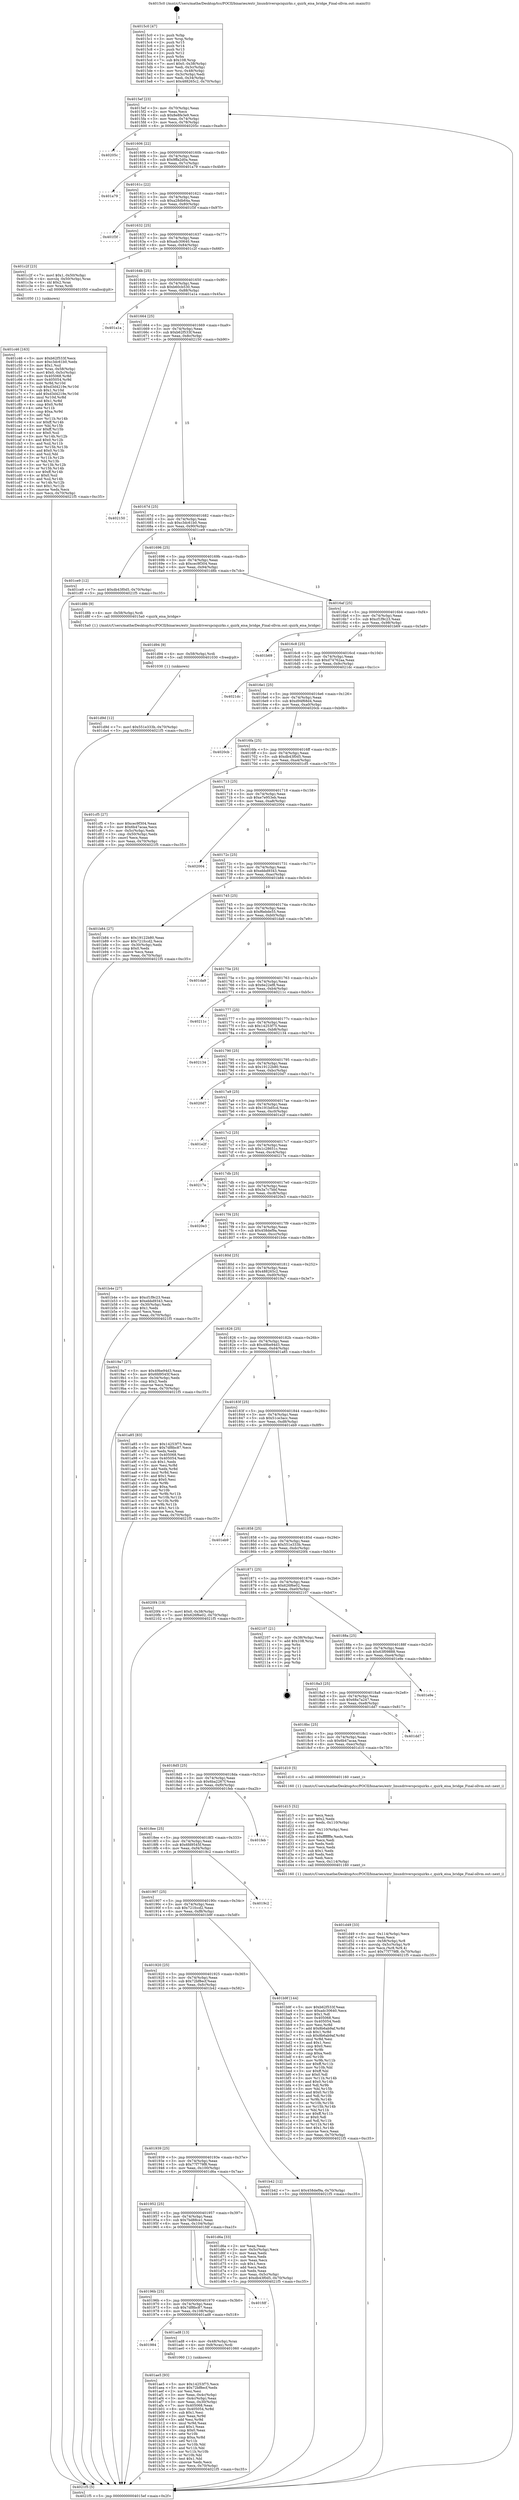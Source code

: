 digraph "0x4015c0" {
  label = "0x4015c0 (/mnt/c/Users/mathe/Desktop/tcc/POCII/binaries/extr_linuxdriverspciquirks.c_quirk_eisa_bridge_Final-ollvm.out::main(0))"
  labelloc = "t"
  node[shape=record]

  Entry [label="",width=0.3,height=0.3,shape=circle,fillcolor=black,style=filled]
  "0x4015ef" [label="{
     0x4015ef [23]\l
     | [instrs]\l
     &nbsp;&nbsp;0x4015ef \<+3\>: mov -0x70(%rbp),%eax\l
     &nbsp;&nbsp;0x4015f2 \<+2\>: mov %eax,%ecx\l
     &nbsp;&nbsp;0x4015f4 \<+6\>: sub $0x8e8fe3e9,%ecx\l
     &nbsp;&nbsp;0x4015fa \<+3\>: mov %eax,-0x74(%rbp)\l
     &nbsp;&nbsp;0x4015fd \<+3\>: mov %ecx,-0x78(%rbp)\l
     &nbsp;&nbsp;0x401600 \<+6\>: je 000000000040205c \<main+0xa9c\>\l
  }"]
  "0x40205c" [label="{
     0x40205c\l
  }", style=dashed]
  "0x401606" [label="{
     0x401606 [22]\l
     | [instrs]\l
     &nbsp;&nbsp;0x401606 \<+5\>: jmp 000000000040160b \<main+0x4b\>\l
     &nbsp;&nbsp;0x40160b \<+3\>: mov -0x74(%rbp),%eax\l
     &nbsp;&nbsp;0x40160e \<+5\>: sub $0x9ffa2d0a,%eax\l
     &nbsp;&nbsp;0x401613 \<+3\>: mov %eax,-0x7c(%rbp)\l
     &nbsp;&nbsp;0x401616 \<+6\>: je 0000000000401a79 \<main+0x4b9\>\l
  }"]
  Exit [label="",width=0.3,height=0.3,shape=circle,fillcolor=black,style=filled,peripheries=2]
  "0x401a79" [label="{
     0x401a79\l
  }", style=dashed]
  "0x40161c" [label="{
     0x40161c [22]\l
     | [instrs]\l
     &nbsp;&nbsp;0x40161c \<+5\>: jmp 0000000000401621 \<main+0x61\>\l
     &nbsp;&nbsp;0x401621 \<+3\>: mov -0x74(%rbp),%eax\l
     &nbsp;&nbsp;0x401624 \<+5\>: sub $0xa28db64a,%eax\l
     &nbsp;&nbsp;0x401629 \<+3\>: mov %eax,-0x80(%rbp)\l
     &nbsp;&nbsp;0x40162c \<+6\>: je 0000000000401f3f \<main+0x97f\>\l
  }"]
  "0x401d9d" [label="{
     0x401d9d [12]\l
     | [instrs]\l
     &nbsp;&nbsp;0x401d9d \<+7\>: movl $0x551e333b,-0x70(%rbp)\l
     &nbsp;&nbsp;0x401da4 \<+5\>: jmp 00000000004021f5 \<main+0xc35\>\l
  }"]
  "0x401f3f" [label="{
     0x401f3f\l
  }", style=dashed]
  "0x401632" [label="{
     0x401632 [25]\l
     | [instrs]\l
     &nbsp;&nbsp;0x401632 \<+5\>: jmp 0000000000401637 \<main+0x77\>\l
     &nbsp;&nbsp;0x401637 \<+3\>: mov -0x74(%rbp),%eax\l
     &nbsp;&nbsp;0x40163a \<+5\>: sub $0xadc30640,%eax\l
     &nbsp;&nbsp;0x40163f \<+6\>: mov %eax,-0x84(%rbp)\l
     &nbsp;&nbsp;0x401645 \<+6\>: je 0000000000401c2f \<main+0x66f\>\l
  }"]
  "0x401d94" [label="{
     0x401d94 [9]\l
     | [instrs]\l
     &nbsp;&nbsp;0x401d94 \<+4\>: mov -0x58(%rbp),%rdi\l
     &nbsp;&nbsp;0x401d98 \<+5\>: call 0000000000401030 \<free@plt\>\l
     | [calls]\l
     &nbsp;&nbsp;0x401030 \{1\} (unknown)\l
  }"]
  "0x401c2f" [label="{
     0x401c2f [23]\l
     | [instrs]\l
     &nbsp;&nbsp;0x401c2f \<+7\>: movl $0x1,-0x50(%rbp)\l
     &nbsp;&nbsp;0x401c36 \<+4\>: movslq -0x50(%rbp),%rax\l
     &nbsp;&nbsp;0x401c3a \<+4\>: shl $0x2,%rax\l
     &nbsp;&nbsp;0x401c3e \<+3\>: mov %rax,%rdi\l
     &nbsp;&nbsp;0x401c41 \<+5\>: call 0000000000401050 \<malloc@plt\>\l
     | [calls]\l
     &nbsp;&nbsp;0x401050 \{1\} (unknown)\l
  }"]
  "0x40164b" [label="{
     0x40164b [25]\l
     | [instrs]\l
     &nbsp;&nbsp;0x40164b \<+5\>: jmp 0000000000401650 \<main+0x90\>\l
     &nbsp;&nbsp;0x401650 \<+3\>: mov -0x74(%rbp),%eax\l
     &nbsp;&nbsp;0x401653 \<+5\>: sub $0xb60cb530,%eax\l
     &nbsp;&nbsp;0x401658 \<+6\>: mov %eax,-0x88(%rbp)\l
     &nbsp;&nbsp;0x40165e \<+6\>: je 0000000000401a1a \<main+0x45a\>\l
  }"]
  "0x401d49" [label="{
     0x401d49 [33]\l
     | [instrs]\l
     &nbsp;&nbsp;0x401d49 \<+6\>: mov -0x114(%rbp),%ecx\l
     &nbsp;&nbsp;0x401d4f \<+3\>: imul %eax,%ecx\l
     &nbsp;&nbsp;0x401d52 \<+4\>: mov -0x58(%rbp),%r8\l
     &nbsp;&nbsp;0x401d56 \<+4\>: movslq -0x5c(%rbp),%r9\l
     &nbsp;&nbsp;0x401d5a \<+4\>: mov %ecx,(%r8,%r9,4)\l
     &nbsp;&nbsp;0x401d5e \<+7\>: movl $0x77f779f8,-0x70(%rbp)\l
     &nbsp;&nbsp;0x401d65 \<+5\>: jmp 00000000004021f5 \<main+0xc35\>\l
  }"]
  "0x401a1a" [label="{
     0x401a1a\l
  }", style=dashed]
  "0x401664" [label="{
     0x401664 [25]\l
     | [instrs]\l
     &nbsp;&nbsp;0x401664 \<+5\>: jmp 0000000000401669 \<main+0xa9\>\l
     &nbsp;&nbsp;0x401669 \<+3\>: mov -0x74(%rbp),%eax\l
     &nbsp;&nbsp;0x40166c \<+5\>: sub $0xb62f533f,%eax\l
     &nbsp;&nbsp;0x401671 \<+6\>: mov %eax,-0x8c(%rbp)\l
     &nbsp;&nbsp;0x401677 \<+6\>: je 0000000000402150 \<main+0xb90\>\l
  }"]
  "0x401d15" [label="{
     0x401d15 [52]\l
     | [instrs]\l
     &nbsp;&nbsp;0x401d15 \<+2\>: xor %ecx,%ecx\l
     &nbsp;&nbsp;0x401d17 \<+5\>: mov $0x2,%edx\l
     &nbsp;&nbsp;0x401d1c \<+6\>: mov %edx,-0x110(%rbp)\l
     &nbsp;&nbsp;0x401d22 \<+1\>: cltd\l
     &nbsp;&nbsp;0x401d23 \<+6\>: mov -0x110(%rbp),%esi\l
     &nbsp;&nbsp;0x401d29 \<+2\>: idiv %esi\l
     &nbsp;&nbsp;0x401d2b \<+6\>: imul $0xfffffffe,%edx,%edx\l
     &nbsp;&nbsp;0x401d31 \<+2\>: mov %ecx,%edi\l
     &nbsp;&nbsp;0x401d33 \<+2\>: sub %edx,%edi\l
     &nbsp;&nbsp;0x401d35 \<+2\>: mov %ecx,%edx\l
     &nbsp;&nbsp;0x401d37 \<+3\>: sub $0x1,%edx\l
     &nbsp;&nbsp;0x401d3a \<+2\>: add %edx,%edi\l
     &nbsp;&nbsp;0x401d3c \<+2\>: sub %edi,%ecx\l
     &nbsp;&nbsp;0x401d3e \<+6\>: mov %ecx,-0x114(%rbp)\l
     &nbsp;&nbsp;0x401d44 \<+5\>: call 0000000000401160 \<next_i\>\l
     | [calls]\l
     &nbsp;&nbsp;0x401160 \{1\} (/mnt/c/Users/mathe/Desktop/tcc/POCII/binaries/extr_linuxdriverspciquirks.c_quirk_eisa_bridge_Final-ollvm.out::next_i)\l
  }"]
  "0x402150" [label="{
     0x402150\l
  }", style=dashed]
  "0x40167d" [label="{
     0x40167d [25]\l
     | [instrs]\l
     &nbsp;&nbsp;0x40167d \<+5\>: jmp 0000000000401682 \<main+0xc2\>\l
     &nbsp;&nbsp;0x401682 \<+3\>: mov -0x74(%rbp),%eax\l
     &nbsp;&nbsp;0x401685 \<+5\>: sub $0xc3dc61b0,%eax\l
     &nbsp;&nbsp;0x40168a \<+6\>: mov %eax,-0x90(%rbp)\l
     &nbsp;&nbsp;0x401690 \<+6\>: je 0000000000401ce9 \<main+0x729\>\l
  }"]
  "0x401c46" [label="{
     0x401c46 [163]\l
     | [instrs]\l
     &nbsp;&nbsp;0x401c46 \<+5\>: mov $0xb62f533f,%ecx\l
     &nbsp;&nbsp;0x401c4b \<+5\>: mov $0xc3dc61b0,%edx\l
     &nbsp;&nbsp;0x401c50 \<+3\>: mov $0x1,%sil\l
     &nbsp;&nbsp;0x401c53 \<+4\>: mov %rax,-0x58(%rbp)\l
     &nbsp;&nbsp;0x401c57 \<+7\>: movl $0x0,-0x5c(%rbp)\l
     &nbsp;&nbsp;0x401c5e \<+8\>: mov 0x405068,%r8d\l
     &nbsp;&nbsp;0x401c66 \<+8\>: mov 0x405054,%r9d\l
     &nbsp;&nbsp;0x401c6e \<+3\>: mov %r8d,%r10d\l
     &nbsp;&nbsp;0x401c71 \<+7\>: sub $0xd3d4219e,%r10d\l
     &nbsp;&nbsp;0x401c78 \<+4\>: sub $0x1,%r10d\l
     &nbsp;&nbsp;0x401c7c \<+7\>: add $0xd3d4219e,%r10d\l
     &nbsp;&nbsp;0x401c83 \<+4\>: imul %r10d,%r8d\l
     &nbsp;&nbsp;0x401c87 \<+4\>: and $0x1,%r8d\l
     &nbsp;&nbsp;0x401c8b \<+4\>: cmp $0x0,%r8d\l
     &nbsp;&nbsp;0x401c8f \<+4\>: sete %r11b\l
     &nbsp;&nbsp;0x401c93 \<+4\>: cmp $0xa,%r9d\l
     &nbsp;&nbsp;0x401c97 \<+3\>: setl %bl\l
     &nbsp;&nbsp;0x401c9a \<+3\>: mov %r11b,%r14b\l
     &nbsp;&nbsp;0x401c9d \<+4\>: xor $0xff,%r14b\l
     &nbsp;&nbsp;0x401ca1 \<+3\>: mov %bl,%r15b\l
     &nbsp;&nbsp;0x401ca4 \<+4\>: xor $0xff,%r15b\l
     &nbsp;&nbsp;0x401ca8 \<+4\>: xor $0x0,%sil\l
     &nbsp;&nbsp;0x401cac \<+3\>: mov %r14b,%r12b\l
     &nbsp;&nbsp;0x401caf \<+4\>: and $0x0,%r12b\l
     &nbsp;&nbsp;0x401cb3 \<+3\>: and %sil,%r11b\l
     &nbsp;&nbsp;0x401cb6 \<+3\>: mov %r15b,%r13b\l
     &nbsp;&nbsp;0x401cb9 \<+4\>: and $0x0,%r13b\l
     &nbsp;&nbsp;0x401cbd \<+3\>: and %sil,%bl\l
     &nbsp;&nbsp;0x401cc0 \<+3\>: or %r11b,%r12b\l
     &nbsp;&nbsp;0x401cc3 \<+3\>: or %bl,%r13b\l
     &nbsp;&nbsp;0x401cc6 \<+3\>: xor %r13b,%r12b\l
     &nbsp;&nbsp;0x401cc9 \<+3\>: or %r15b,%r14b\l
     &nbsp;&nbsp;0x401ccc \<+4\>: xor $0xff,%r14b\l
     &nbsp;&nbsp;0x401cd0 \<+4\>: or $0x0,%sil\l
     &nbsp;&nbsp;0x401cd4 \<+3\>: and %sil,%r14b\l
     &nbsp;&nbsp;0x401cd7 \<+3\>: or %r14b,%r12b\l
     &nbsp;&nbsp;0x401cda \<+4\>: test $0x1,%r12b\l
     &nbsp;&nbsp;0x401cde \<+3\>: cmovne %edx,%ecx\l
     &nbsp;&nbsp;0x401ce1 \<+3\>: mov %ecx,-0x70(%rbp)\l
     &nbsp;&nbsp;0x401ce4 \<+5\>: jmp 00000000004021f5 \<main+0xc35\>\l
  }"]
  "0x401ce9" [label="{
     0x401ce9 [12]\l
     | [instrs]\l
     &nbsp;&nbsp;0x401ce9 \<+7\>: movl $0xdb43f0d5,-0x70(%rbp)\l
     &nbsp;&nbsp;0x401cf0 \<+5\>: jmp 00000000004021f5 \<main+0xc35\>\l
  }"]
  "0x401696" [label="{
     0x401696 [25]\l
     | [instrs]\l
     &nbsp;&nbsp;0x401696 \<+5\>: jmp 000000000040169b \<main+0xdb\>\l
     &nbsp;&nbsp;0x40169b \<+3\>: mov -0x74(%rbp),%eax\l
     &nbsp;&nbsp;0x40169e \<+5\>: sub $0xcec9f304,%eax\l
     &nbsp;&nbsp;0x4016a3 \<+6\>: mov %eax,-0x94(%rbp)\l
     &nbsp;&nbsp;0x4016a9 \<+6\>: je 0000000000401d8b \<main+0x7cb\>\l
  }"]
  "0x401ae5" [label="{
     0x401ae5 [93]\l
     | [instrs]\l
     &nbsp;&nbsp;0x401ae5 \<+5\>: mov $0x14253f75,%ecx\l
     &nbsp;&nbsp;0x401aea \<+5\>: mov $0x72bf8ecf,%edx\l
     &nbsp;&nbsp;0x401aef \<+2\>: xor %esi,%esi\l
     &nbsp;&nbsp;0x401af1 \<+3\>: mov %eax,-0x4c(%rbp)\l
     &nbsp;&nbsp;0x401af4 \<+3\>: mov -0x4c(%rbp),%eax\l
     &nbsp;&nbsp;0x401af7 \<+3\>: mov %eax,-0x30(%rbp)\l
     &nbsp;&nbsp;0x401afa \<+7\>: mov 0x405068,%eax\l
     &nbsp;&nbsp;0x401b01 \<+8\>: mov 0x405054,%r8d\l
     &nbsp;&nbsp;0x401b09 \<+3\>: sub $0x1,%esi\l
     &nbsp;&nbsp;0x401b0c \<+3\>: mov %eax,%r9d\l
     &nbsp;&nbsp;0x401b0f \<+3\>: add %esi,%r9d\l
     &nbsp;&nbsp;0x401b12 \<+4\>: imul %r9d,%eax\l
     &nbsp;&nbsp;0x401b16 \<+3\>: and $0x1,%eax\l
     &nbsp;&nbsp;0x401b19 \<+3\>: cmp $0x0,%eax\l
     &nbsp;&nbsp;0x401b1c \<+4\>: sete %r10b\l
     &nbsp;&nbsp;0x401b20 \<+4\>: cmp $0xa,%r8d\l
     &nbsp;&nbsp;0x401b24 \<+4\>: setl %r11b\l
     &nbsp;&nbsp;0x401b28 \<+3\>: mov %r10b,%bl\l
     &nbsp;&nbsp;0x401b2b \<+3\>: and %r11b,%bl\l
     &nbsp;&nbsp;0x401b2e \<+3\>: xor %r11b,%r10b\l
     &nbsp;&nbsp;0x401b31 \<+3\>: or %r10b,%bl\l
     &nbsp;&nbsp;0x401b34 \<+3\>: test $0x1,%bl\l
     &nbsp;&nbsp;0x401b37 \<+3\>: cmovne %edx,%ecx\l
     &nbsp;&nbsp;0x401b3a \<+3\>: mov %ecx,-0x70(%rbp)\l
     &nbsp;&nbsp;0x401b3d \<+5\>: jmp 00000000004021f5 \<main+0xc35\>\l
  }"]
  "0x401d8b" [label="{
     0x401d8b [9]\l
     | [instrs]\l
     &nbsp;&nbsp;0x401d8b \<+4\>: mov -0x58(%rbp),%rdi\l
     &nbsp;&nbsp;0x401d8f \<+5\>: call 00000000004015a0 \<quirk_eisa_bridge\>\l
     | [calls]\l
     &nbsp;&nbsp;0x4015a0 \{1\} (/mnt/c/Users/mathe/Desktop/tcc/POCII/binaries/extr_linuxdriverspciquirks.c_quirk_eisa_bridge_Final-ollvm.out::quirk_eisa_bridge)\l
  }"]
  "0x4016af" [label="{
     0x4016af [25]\l
     | [instrs]\l
     &nbsp;&nbsp;0x4016af \<+5\>: jmp 00000000004016b4 \<main+0xf4\>\l
     &nbsp;&nbsp;0x4016b4 \<+3\>: mov -0x74(%rbp),%eax\l
     &nbsp;&nbsp;0x4016b7 \<+5\>: sub $0xcf1f9c23,%eax\l
     &nbsp;&nbsp;0x4016bc \<+6\>: mov %eax,-0x98(%rbp)\l
     &nbsp;&nbsp;0x4016c2 \<+6\>: je 0000000000401b69 \<main+0x5a9\>\l
  }"]
  "0x401984" [label="{
     0x401984\l
  }", style=dashed]
  "0x401b69" [label="{
     0x401b69\l
  }", style=dashed]
  "0x4016c8" [label="{
     0x4016c8 [25]\l
     | [instrs]\l
     &nbsp;&nbsp;0x4016c8 \<+5\>: jmp 00000000004016cd \<main+0x10d\>\l
     &nbsp;&nbsp;0x4016cd \<+3\>: mov -0x74(%rbp),%eax\l
     &nbsp;&nbsp;0x4016d0 \<+5\>: sub $0xd74762aa,%eax\l
     &nbsp;&nbsp;0x4016d5 \<+6\>: mov %eax,-0x9c(%rbp)\l
     &nbsp;&nbsp;0x4016db \<+6\>: je 00000000004021dc \<main+0xc1c\>\l
  }"]
  "0x401ad8" [label="{
     0x401ad8 [13]\l
     | [instrs]\l
     &nbsp;&nbsp;0x401ad8 \<+4\>: mov -0x48(%rbp),%rax\l
     &nbsp;&nbsp;0x401adc \<+4\>: mov 0x8(%rax),%rdi\l
     &nbsp;&nbsp;0x401ae0 \<+5\>: call 0000000000401060 \<atoi@plt\>\l
     | [calls]\l
     &nbsp;&nbsp;0x401060 \{1\} (unknown)\l
  }"]
  "0x4021dc" [label="{
     0x4021dc\l
  }", style=dashed]
  "0x4016e1" [label="{
     0x4016e1 [25]\l
     | [instrs]\l
     &nbsp;&nbsp;0x4016e1 \<+5\>: jmp 00000000004016e6 \<main+0x126\>\l
     &nbsp;&nbsp;0x4016e6 \<+3\>: mov -0x74(%rbp),%eax\l
     &nbsp;&nbsp;0x4016e9 \<+5\>: sub $0xd94f68d4,%eax\l
     &nbsp;&nbsp;0x4016ee \<+6\>: mov %eax,-0xa0(%rbp)\l
     &nbsp;&nbsp;0x4016f4 \<+6\>: je 00000000004020cb \<main+0xb0b\>\l
  }"]
  "0x40196b" [label="{
     0x40196b [25]\l
     | [instrs]\l
     &nbsp;&nbsp;0x40196b \<+5\>: jmp 0000000000401970 \<main+0x3b0\>\l
     &nbsp;&nbsp;0x401970 \<+3\>: mov -0x74(%rbp),%eax\l
     &nbsp;&nbsp;0x401973 \<+5\>: sub $0x7df8bc87,%eax\l
     &nbsp;&nbsp;0x401978 \<+6\>: mov %eax,-0x108(%rbp)\l
     &nbsp;&nbsp;0x40197e \<+6\>: je 0000000000401ad8 \<main+0x518\>\l
  }"]
  "0x4020cb" [label="{
     0x4020cb\l
  }", style=dashed]
  "0x4016fa" [label="{
     0x4016fa [25]\l
     | [instrs]\l
     &nbsp;&nbsp;0x4016fa \<+5\>: jmp 00000000004016ff \<main+0x13f\>\l
     &nbsp;&nbsp;0x4016ff \<+3\>: mov -0x74(%rbp),%eax\l
     &nbsp;&nbsp;0x401702 \<+5\>: sub $0xdb43f0d5,%eax\l
     &nbsp;&nbsp;0x401707 \<+6\>: mov %eax,-0xa4(%rbp)\l
     &nbsp;&nbsp;0x40170d \<+6\>: je 0000000000401cf5 \<main+0x735\>\l
  }"]
  "0x401fdf" [label="{
     0x401fdf\l
  }", style=dashed]
  "0x401cf5" [label="{
     0x401cf5 [27]\l
     | [instrs]\l
     &nbsp;&nbsp;0x401cf5 \<+5\>: mov $0xcec9f304,%eax\l
     &nbsp;&nbsp;0x401cfa \<+5\>: mov $0x6b47acaa,%ecx\l
     &nbsp;&nbsp;0x401cff \<+3\>: mov -0x5c(%rbp),%edx\l
     &nbsp;&nbsp;0x401d02 \<+3\>: cmp -0x50(%rbp),%edx\l
     &nbsp;&nbsp;0x401d05 \<+3\>: cmovl %ecx,%eax\l
     &nbsp;&nbsp;0x401d08 \<+3\>: mov %eax,-0x70(%rbp)\l
     &nbsp;&nbsp;0x401d0b \<+5\>: jmp 00000000004021f5 \<main+0xc35\>\l
  }"]
  "0x401713" [label="{
     0x401713 [25]\l
     | [instrs]\l
     &nbsp;&nbsp;0x401713 \<+5\>: jmp 0000000000401718 \<main+0x158\>\l
     &nbsp;&nbsp;0x401718 \<+3\>: mov -0x74(%rbp),%eax\l
     &nbsp;&nbsp;0x40171b \<+5\>: sub $0xe7e953eb,%eax\l
     &nbsp;&nbsp;0x401720 \<+6\>: mov %eax,-0xa8(%rbp)\l
     &nbsp;&nbsp;0x401726 \<+6\>: je 0000000000402004 \<main+0xa44\>\l
  }"]
  "0x401952" [label="{
     0x401952 [25]\l
     | [instrs]\l
     &nbsp;&nbsp;0x401952 \<+5\>: jmp 0000000000401957 \<main+0x397\>\l
     &nbsp;&nbsp;0x401957 \<+3\>: mov -0x74(%rbp),%eax\l
     &nbsp;&nbsp;0x40195a \<+5\>: sub $0x7bd88ce1,%eax\l
     &nbsp;&nbsp;0x40195f \<+6\>: mov %eax,-0x104(%rbp)\l
     &nbsp;&nbsp;0x401965 \<+6\>: je 0000000000401fdf \<main+0xa1f\>\l
  }"]
  "0x402004" [label="{
     0x402004\l
  }", style=dashed]
  "0x40172c" [label="{
     0x40172c [25]\l
     | [instrs]\l
     &nbsp;&nbsp;0x40172c \<+5\>: jmp 0000000000401731 \<main+0x171\>\l
     &nbsp;&nbsp;0x401731 \<+3\>: mov -0x74(%rbp),%eax\l
     &nbsp;&nbsp;0x401734 \<+5\>: sub $0xebbd9343,%eax\l
     &nbsp;&nbsp;0x401739 \<+6\>: mov %eax,-0xac(%rbp)\l
     &nbsp;&nbsp;0x40173f \<+6\>: je 0000000000401b84 \<main+0x5c4\>\l
  }"]
  "0x401d6a" [label="{
     0x401d6a [33]\l
     | [instrs]\l
     &nbsp;&nbsp;0x401d6a \<+2\>: xor %eax,%eax\l
     &nbsp;&nbsp;0x401d6c \<+3\>: mov -0x5c(%rbp),%ecx\l
     &nbsp;&nbsp;0x401d6f \<+2\>: mov %eax,%edx\l
     &nbsp;&nbsp;0x401d71 \<+2\>: sub %ecx,%edx\l
     &nbsp;&nbsp;0x401d73 \<+2\>: mov %eax,%ecx\l
     &nbsp;&nbsp;0x401d75 \<+3\>: sub $0x1,%ecx\l
     &nbsp;&nbsp;0x401d78 \<+2\>: add %ecx,%edx\l
     &nbsp;&nbsp;0x401d7a \<+2\>: sub %edx,%eax\l
     &nbsp;&nbsp;0x401d7c \<+3\>: mov %eax,-0x5c(%rbp)\l
     &nbsp;&nbsp;0x401d7f \<+7\>: movl $0xdb43f0d5,-0x70(%rbp)\l
     &nbsp;&nbsp;0x401d86 \<+5\>: jmp 00000000004021f5 \<main+0xc35\>\l
  }"]
  "0x401b84" [label="{
     0x401b84 [27]\l
     | [instrs]\l
     &nbsp;&nbsp;0x401b84 \<+5\>: mov $0x19122b80,%eax\l
     &nbsp;&nbsp;0x401b89 \<+5\>: mov $0x721fccd2,%ecx\l
     &nbsp;&nbsp;0x401b8e \<+3\>: mov -0x30(%rbp),%edx\l
     &nbsp;&nbsp;0x401b91 \<+3\>: cmp $0x0,%edx\l
     &nbsp;&nbsp;0x401b94 \<+3\>: cmove %ecx,%eax\l
     &nbsp;&nbsp;0x401b97 \<+3\>: mov %eax,-0x70(%rbp)\l
     &nbsp;&nbsp;0x401b9a \<+5\>: jmp 00000000004021f5 \<main+0xc35\>\l
  }"]
  "0x401745" [label="{
     0x401745 [25]\l
     | [instrs]\l
     &nbsp;&nbsp;0x401745 \<+5\>: jmp 000000000040174a \<main+0x18a\>\l
     &nbsp;&nbsp;0x40174a \<+3\>: mov -0x74(%rbp),%eax\l
     &nbsp;&nbsp;0x40174d \<+5\>: sub $0xf6ebde55,%eax\l
     &nbsp;&nbsp;0x401752 \<+6\>: mov %eax,-0xb0(%rbp)\l
     &nbsp;&nbsp;0x401758 \<+6\>: je 0000000000401da9 \<main+0x7e9\>\l
  }"]
  "0x401939" [label="{
     0x401939 [25]\l
     | [instrs]\l
     &nbsp;&nbsp;0x401939 \<+5\>: jmp 000000000040193e \<main+0x37e\>\l
     &nbsp;&nbsp;0x40193e \<+3\>: mov -0x74(%rbp),%eax\l
     &nbsp;&nbsp;0x401941 \<+5\>: sub $0x77f779f8,%eax\l
     &nbsp;&nbsp;0x401946 \<+6\>: mov %eax,-0x100(%rbp)\l
     &nbsp;&nbsp;0x40194c \<+6\>: je 0000000000401d6a \<main+0x7aa\>\l
  }"]
  "0x401da9" [label="{
     0x401da9\l
  }", style=dashed]
  "0x40175e" [label="{
     0x40175e [25]\l
     | [instrs]\l
     &nbsp;&nbsp;0x40175e \<+5\>: jmp 0000000000401763 \<main+0x1a3\>\l
     &nbsp;&nbsp;0x401763 \<+3\>: mov -0x74(%rbp),%eax\l
     &nbsp;&nbsp;0x401766 \<+5\>: sub $0x6e22ef8,%eax\l
     &nbsp;&nbsp;0x40176b \<+6\>: mov %eax,-0xb4(%rbp)\l
     &nbsp;&nbsp;0x401771 \<+6\>: je 000000000040211c \<main+0xb5c\>\l
  }"]
  "0x401b42" [label="{
     0x401b42 [12]\l
     | [instrs]\l
     &nbsp;&nbsp;0x401b42 \<+7\>: movl $0x458def9a,-0x70(%rbp)\l
     &nbsp;&nbsp;0x401b49 \<+5\>: jmp 00000000004021f5 \<main+0xc35\>\l
  }"]
  "0x40211c" [label="{
     0x40211c\l
  }", style=dashed]
  "0x401777" [label="{
     0x401777 [25]\l
     | [instrs]\l
     &nbsp;&nbsp;0x401777 \<+5\>: jmp 000000000040177c \<main+0x1bc\>\l
     &nbsp;&nbsp;0x40177c \<+3\>: mov -0x74(%rbp),%eax\l
     &nbsp;&nbsp;0x40177f \<+5\>: sub $0x14253f75,%eax\l
     &nbsp;&nbsp;0x401784 \<+6\>: mov %eax,-0xb8(%rbp)\l
     &nbsp;&nbsp;0x40178a \<+6\>: je 0000000000402134 \<main+0xb74\>\l
  }"]
  "0x401920" [label="{
     0x401920 [25]\l
     | [instrs]\l
     &nbsp;&nbsp;0x401920 \<+5\>: jmp 0000000000401925 \<main+0x365\>\l
     &nbsp;&nbsp;0x401925 \<+3\>: mov -0x74(%rbp),%eax\l
     &nbsp;&nbsp;0x401928 \<+5\>: sub $0x72bf8ecf,%eax\l
     &nbsp;&nbsp;0x40192d \<+6\>: mov %eax,-0xfc(%rbp)\l
     &nbsp;&nbsp;0x401933 \<+6\>: je 0000000000401b42 \<main+0x582\>\l
  }"]
  "0x402134" [label="{
     0x402134\l
  }", style=dashed]
  "0x401790" [label="{
     0x401790 [25]\l
     | [instrs]\l
     &nbsp;&nbsp;0x401790 \<+5\>: jmp 0000000000401795 \<main+0x1d5\>\l
     &nbsp;&nbsp;0x401795 \<+3\>: mov -0x74(%rbp),%eax\l
     &nbsp;&nbsp;0x401798 \<+5\>: sub $0x19122b80,%eax\l
     &nbsp;&nbsp;0x40179d \<+6\>: mov %eax,-0xbc(%rbp)\l
     &nbsp;&nbsp;0x4017a3 \<+6\>: je 00000000004020d7 \<main+0xb17\>\l
  }"]
  "0x401b9f" [label="{
     0x401b9f [144]\l
     | [instrs]\l
     &nbsp;&nbsp;0x401b9f \<+5\>: mov $0xb62f533f,%eax\l
     &nbsp;&nbsp;0x401ba4 \<+5\>: mov $0xadc30640,%ecx\l
     &nbsp;&nbsp;0x401ba9 \<+2\>: mov $0x1,%dl\l
     &nbsp;&nbsp;0x401bab \<+7\>: mov 0x405068,%esi\l
     &nbsp;&nbsp;0x401bb2 \<+7\>: mov 0x405054,%edi\l
     &nbsp;&nbsp;0x401bb9 \<+3\>: mov %esi,%r8d\l
     &nbsp;&nbsp;0x401bbc \<+7\>: add $0x8b6ab9af,%r8d\l
     &nbsp;&nbsp;0x401bc3 \<+4\>: sub $0x1,%r8d\l
     &nbsp;&nbsp;0x401bc7 \<+7\>: sub $0x8b6ab9af,%r8d\l
     &nbsp;&nbsp;0x401bce \<+4\>: imul %r8d,%esi\l
     &nbsp;&nbsp;0x401bd2 \<+3\>: and $0x1,%esi\l
     &nbsp;&nbsp;0x401bd5 \<+3\>: cmp $0x0,%esi\l
     &nbsp;&nbsp;0x401bd8 \<+4\>: sete %r9b\l
     &nbsp;&nbsp;0x401bdc \<+3\>: cmp $0xa,%edi\l
     &nbsp;&nbsp;0x401bdf \<+4\>: setl %r10b\l
     &nbsp;&nbsp;0x401be3 \<+3\>: mov %r9b,%r11b\l
     &nbsp;&nbsp;0x401be6 \<+4\>: xor $0xff,%r11b\l
     &nbsp;&nbsp;0x401bea \<+3\>: mov %r10b,%bl\l
     &nbsp;&nbsp;0x401bed \<+3\>: xor $0xff,%bl\l
     &nbsp;&nbsp;0x401bf0 \<+3\>: xor $0x0,%dl\l
     &nbsp;&nbsp;0x401bf3 \<+3\>: mov %r11b,%r14b\l
     &nbsp;&nbsp;0x401bf6 \<+4\>: and $0x0,%r14b\l
     &nbsp;&nbsp;0x401bfa \<+3\>: and %dl,%r9b\l
     &nbsp;&nbsp;0x401bfd \<+3\>: mov %bl,%r15b\l
     &nbsp;&nbsp;0x401c00 \<+4\>: and $0x0,%r15b\l
     &nbsp;&nbsp;0x401c04 \<+3\>: and %dl,%r10b\l
     &nbsp;&nbsp;0x401c07 \<+3\>: or %r9b,%r14b\l
     &nbsp;&nbsp;0x401c0a \<+3\>: or %r10b,%r15b\l
     &nbsp;&nbsp;0x401c0d \<+3\>: xor %r15b,%r14b\l
     &nbsp;&nbsp;0x401c10 \<+3\>: or %bl,%r11b\l
     &nbsp;&nbsp;0x401c13 \<+4\>: xor $0xff,%r11b\l
     &nbsp;&nbsp;0x401c17 \<+3\>: or $0x0,%dl\l
     &nbsp;&nbsp;0x401c1a \<+3\>: and %dl,%r11b\l
     &nbsp;&nbsp;0x401c1d \<+3\>: or %r11b,%r14b\l
     &nbsp;&nbsp;0x401c20 \<+4\>: test $0x1,%r14b\l
     &nbsp;&nbsp;0x401c24 \<+3\>: cmovne %ecx,%eax\l
     &nbsp;&nbsp;0x401c27 \<+3\>: mov %eax,-0x70(%rbp)\l
     &nbsp;&nbsp;0x401c2a \<+5\>: jmp 00000000004021f5 \<main+0xc35\>\l
  }"]
  "0x4020d7" [label="{
     0x4020d7\l
  }", style=dashed]
  "0x4017a9" [label="{
     0x4017a9 [25]\l
     | [instrs]\l
     &nbsp;&nbsp;0x4017a9 \<+5\>: jmp 00000000004017ae \<main+0x1ee\>\l
     &nbsp;&nbsp;0x4017ae \<+3\>: mov -0x74(%rbp),%eax\l
     &nbsp;&nbsp;0x4017b1 \<+5\>: sub $0x191bd5cd,%eax\l
     &nbsp;&nbsp;0x4017b6 \<+6\>: mov %eax,-0xc0(%rbp)\l
     &nbsp;&nbsp;0x4017bc \<+6\>: je 0000000000401e2f \<main+0x86f\>\l
  }"]
  "0x401907" [label="{
     0x401907 [25]\l
     | [instrs]\l
     &nbsp;&nbsp;0x401907 \<+5\>: jmp 000000000040190c \<main+0x34c\>\l
     &nbsp;&nbsp;0x40190c \<+3\>: mov -0x74(%rbp),%eax\l
     &nbsp;&nbsp;0x40190f \<+5\>: sub $0x721fccd2,%eax\l
     &nbsp;&nbsp;0x401914 \<+6\>: mov %eax,-0xf8(%rbp)\l
     &nbsp;&nbsp;0x40191a \<+6\>: je 0000000000401b9f \<main+0x5df\>\l
  }"]
  "0x401e2f" [label="{
     0x401e2f\l
  }", style=dashed]
  "0x4017c2" [label="{
     0x4017c2 [25]\l
     | [instrs]\l
     &nbsp;&nbsp;0x4017c2 \<+5\>: jmp 00000000004017c7 \<main+0x207\>\l
     &nbsp;&nbsp;0x4017c7 \<+3\>: mov -0x74(%rbp),%eax\l
     &nbsp;&nbsp;0x4017ca \<+5\>: sub $0x1c28651c,%eax\l
     &nbsp;&nbsp;0x4017cf \<+6\>: mov %eax,-0xc4(%rbp)\l
     &nbsp;&nbsp;0x4017d5 \<+6\>: je 000000000040217e \<main+0xbbe\>\l
  }"]
  "0x4019c2" [label="{
     0x4019c2\l
  }", style=dashed]
  "0x40217e" [label="{
     0x40217e\l
  }", style=dashed]
  "0x4017db" [label="{
     0x4017db [25]\l
     | [instrs]\l
     &nbsp;&nbsp;0x4017db \<+5\>: jmp 00000000004017e0 \<main+0x220\>\l
     &nbsp;&nbsp;0x4017e0 \<+3\>: mov -0x74(%rbp),%eax\l
     &nbsp;&nbsp;0x4017e3 \<+5\>: sub $0x3a7c7bbf,%eax\l
     &nbsp;&nbsp;0x4017e8 \<+6\>: mov %eax,-0xc8(%rbp)\l
     &nbsp;&nbsp;0x4017ee \<+6\>: je 00000000004020e3 \<main+0xb23\>\l
  }"]
  "0x4018ee" [label="{
     0x4018ee [25]\l
     | [instrs]\l
     &nbsp;&nbsp;0x4018ee \<+5\>: jmp 00000000004018f3 \<main+0x333\>\l
     &nbsp;&nbsp;0x4018f3 \<+3\>: mov -0x74(%rbp),%eax\l
     &nbsp;&nbsp;0x4018f6 \<+5\>: sub $0x6fd9545f,%eax\l
     &nbsp;&nbsp;0x4018fb \<+6\>: mov %eax,-0xf4(%rbp)\l
     &nbsp;&nbsp;0x401901 \<+6\>: je 00000000004019c2 \<main+0x402\>\l
  }"]
  "0x4020e3" [label="{
     0x4020e3\l
  }", style=dashed]
  "0x4017f4" [label="{
     0x4017f4 [25]\l
     | [instrs]\l
     &nbsp;&nbsp;0x4017f4 \<+5\>: jmp 00000000004017f9 \<main+0x239\>\l
     &nbsp;&nbsp;0x4017f9 \<+3\>: mov -0x74(%rbp),%eax\l
     &nbsp;&nbsp;0x4017fc \<+5\>: sub $0x458def9a,%eax\l
     &nbsp;&nbsp;0x401801 \<+6\>: mov %eax,-0xcc(%rbp)\l
     &nbsp;&nbsp;0x401807 \<+6\>: je 0000000000401b4e \<main+0x58e\>\l
  }"]
  "0x401feb" [label="{
     0x401feb\l
  }", style=dashed]
  "0x401b4e" [label="{
     0x401b4e [27]\l
     | [instrs]\l
     &nbsp;&nbsp;0x401b4e \<+5\>: mov $0xcf1f9c23,%eax\l
     &nbsp;&nbsp;0x401b53 \<+5\>: mov $0xebbd9343,%ecx\l
     &nbsp;&nbsp;0x401b58 \<+3\>: mov -0x30(%rbp),%edx\l
     &nbsp;&nbsp;0x401b5b \<+3\>: cmp $0x1,%edx\l
     &nbsp;&nbsp;0x401b5e \<+3\>: cmovl %ecx,%eax\l
     &nbsp;&nbsp;0x401b61 \<+3\>: mov %eax,-0x70(%rbp)\l
     &nbsp;&nbsp;0x401b64 \<+5\>: jmp 00000000004021f5 \<main+0xc35\>\l
  }"]
  "0x40180d" [label="{
     0x40180d [25]\l
     | [instrs]\l
     &nbsp;&nbsp;0x40180d \<+5\>: jmp 0000000000401812 \<main+0x252\>\l
     &nbsp;&nbsp;0x401812 \<+3\>: mov -0x74(%rbp),%eax\l
     &nbsp;&nbsp;0x401815 \<+5\>: sub $0x488265c2,%eax\l
     &nbsp;&nbsp;0x40181a \<+6\>: mov %eax,-0xd0(%rbp)\l
     &nbsp;&nbsp;0x401820 \<+6\>: je 00000000004019a7 \<main+0x3e7\>\l
  }"]
  "0x4018d5" [label="{
     0x4018d5 [25]\l
     | [instrs]\l
     &nbsp;&nbsp;0x4018d5 \<+5\>: jmp 00000000004018da \<main+0x31a\>\l
     &nbsp;&nbsp;0x4018da \<+3\>: mov -0x74(%rbp),%eax\l
     &nbsp;&nbsp;0x4018dd \<+5\>: sub $0x6ba2267f,%eax\l
     &nbsp;&nbsp;0x4018e2 \<+6\>: mov %eax,-0xf0(%rbp)\l
     &nbsp;&nbsp;0x4018e8 \<+6\>: je 0000000000401feb \<main+0xa2b\>\l
  }"]
  "0x4019a7" [label="{
     0x4019a7 [27]\l
     | [instrs]\l
     &nbsp;&nbsp;0x4019a7 \<+5\>: mov $0x49be94d3,%eax\l
     &nbsp;&nbsp;0x4019ac \<+5\>: mov $0x6fd9545f,%ecx\l
     &nbsp;&nbsp;0x4019b1 \<+3\>: mov -0x34(%rbp),%edx\l
     &nbsp;&nbsp;0x4019b4 \<+3\>: cmp $0x2,%edx\l
     &nbsp;&nbsp;0x4019b7 \<+3\>: cmovne %ecx,%eax\l
     &nbsp;&nbsp;0x4019ba \<+3\>: mov %eax,-0x70(%rbp)\l
     &nbsp;&nbsp;0x4019bd \<+5\>: jmp 00000000004021f5 \<main+0xc35\>\l
  }"]
  "0x401826" [label="{
     0x401826 [25]\l
     | [instrs]\l
     &nbsp;&nbsp;0x401826 \<+5\>: jmp 000000000040182b \<main+0x26b\>\l
     &nbsp;&nbsp;0x40182b \<+3\>: mov -0x74(%rbp),%eax\l
     &nbsp;&nbsp;0x40182e \<+5\>: sub $0x49be94d3,%eax\l
     &nbsp;&nbsp;0x401833 \<+6\>: mov %eax,-0xd4(%rbp)\l
     &nbsp;&nbsp;0x401839 \<+6\>: je 0000000000401a85 \<main+0x4c5\>\l
  }"]
  "0x4021f5" [label="{
     0x4021f5 [5]\l
     | [instrs]\l
     &nbsp;&nbsp;0x4021f5 \<+5\>: jmp 00000000004015ef \<main+0x2f\>\l
  }"]
  "0x4015c0" [label="{
     0x4015c0 [47]\l
     | [instrs]\l
     &nbsp;&nbsp;0x4015c0 \<+1\>: push %rbp\l
     &nbsp;&nbsp;0x4015c1 \<+3\>: mov %rsp,%rbp\l
     &nbsp;&nbsp;0x4015c4 \<+2\>: push %r15\l
     &nbsp;&nbsp;0x4015c6 \<+2\>: push %r14\l
     &nbsp;&nbsp;0x4015c8 \<+2\>: push %r13\l
     &nbsp;&nbsp;0x4015ca \<+2\>: push %r12\l
     &nbsp;&nbsp;0x4015cc \<+1\>: push %rbx\l
     &nbsp;&nbsp;0x4015cd \<+7\>: sub $0x108,%rsp\l
     &nbsp;&nbsp;0x4015d4 \<+7\>: movl $0x0,-0x38(%rbp)\l
     &nbsp;&nbsp;0x4015db \<+3\>: mov %edi,-0x3c(%rbp)\l
     &nbsp;&nbsp;0x4015de \<+4\>: mov %rsi,-0x48(%rbp)\l
     &nbsp;&nbsp;0x4015e2 \<+3\>: mov -0x3c(%rbp),%edi\l
     &nbsp;&nbsp;0x4015e5 \<+3\>: mov %edi,-0x34(%rbp)\l
     &nbsp;&nbsp;0x4015e8 \<+7\>: movl $0x488265c2,-0x70(%rbp)\l
  }"]
  "0x401d10" [label="{
     0x401d10 [5]\l
     | [instrs]\l
     &nbsp;&nbsp;0x401d10 \<+5\>: call 0000000000401160 \<next_i\>\l
     | [calls]\l
     &nbsp;&nbsp;0x401160 \{1\} (/mnt/c/Users/mathe/Desktop/tcc/POCII/binaries/extr_linuxdriverspciquirks.c_quirk_eisa_bridge_Final-ollvm.out::next_i)\l
  }"]
  "0x401a85" [label="{
     0x401a85 [83]\l
     | [instrs]\l
     &nbsp;&nbsp;0x401a85 \<+5\>: mov $0x14253f75,%eax\l
     &nbsp;&nbsp;0x401a8a \<+5\>: mov $0x7df8bc87,%ecx\l
     &nbsp;&nbsp;0x401a8f \<+2\>: xor %edx,%edx\l
     &nbsp;&nbsp;0x401a91 \<+7\>: mov 0x405068,%esi\l
     &nbsp;&nbsp;0x401a98 \<+7\>: mov 0x405054,%edi\l
     &nbsp;&nbsp;0x401a9f \<+3\>: sub $0x1,%edx\l
     &nbsp;&nbsp;0x401aa2 \<+3\>: mov %esi,%r8d\l
     &nbsp;&nbsp;0x401aa5 \<+3\>: add %edx,%r8d\l
     &nbsp;&nbsp;0x401aa8 \<+4\>: imul %r8d,%esi\l
     &nbsp;&nbsp;0x401aac \<+3\>: and $0x1,%esi\l
     &nbsp;&nbsp;0x401aaf \<+3\>: cmp $0x0,%esi\l
     &nbsp;&nbsp;0x401ab2 \<+4\>: sete %r9b\l
     &nbsp;&nbsp;0x401ab6 \<+3\>: cmp $0xa,%edi\l
     &nbsp;&nbsp;0x401ab9 \<+4\>: setl %r10b\l
     &nbsp;&nbsp;0x401abd \<+3\>: mov %r9b,%r11b\l
     &nbsp;&nbsp;0x401ac0 \<+3\>: and %r10b,%r11b\l
     &nbsp;&nbsp;0x401ac3 \<+3\>: xor %r10b,%r9b\l
     &nbsp;&nbsp;0x401ac6 \<+3\>: or %r9b,%r11b\l
     &nbsp;&nbsp;0x401ac9 \<+4\>: test $0x1,%r11b\l
     &nbsp;&nbsp;0x401acd \<+3\>: cmovne %ecx,%eax\l
     &nbsp;&nbsp;0x401ad0 \<+3\>: mov %eax,-0x70(%rbp)\l
     &nbsp;&nbsp;0x401ad3 \<+5\>: jmp 00000000004021f5 \<main+0xc35\>\l
  }"]
  "0x40183f" [label="{
     0x40183f [25]\l
     | [instrs]\l
     &nbsp;&nbsp;0x40183f \<+5\>: jmp 0000000000401844 \<main+0x284\>\l
     &nbsp;&nbsp;0x401844 \<+3\>: mov -0x74(%rbp),%eax\l
     &nbsp;&nbsp;0x401847 \<+5\>: sub $0x51ce3acc,%eax\l
     &nbsp;&nbsp;0x40184c \<+6\>: mov %eax,-0xd8(%rbp)\l
     &nbsp;&nbsp;0x401852 \<+6\>: je 0000000000401eb9 \<main+0x8f9\>\l
  }"]
  "0x4018bc" [label="{
     0x4018bc [25]\l
     | [instrs]\l
     &nbsp;&nbsp;0x4018bc \<+5\>: jmp 00000000004018c1 \<main+0x301\>\l
     &nbsp;&nbsp;0x4018c1 \<+3\>: mov -0x74(%rbp),%eax\l
     &nbsp;&nbsp;0x4018c4 \<+5\>: sub $0x6b47acaa,%eax\l
     &nbsp;&nbsp;0x4018c9 \<+6\>: mov %eax,-0xec(%rbp)\l
     &nbsp;&nbsp;0x4018cf \<+6\>: je 0000000000401d10 \<main+0x750\>\l
  }"]
  "0x401eb9" [label="{
     0x401eb9\l
  }", style=dashed]
  "0x401858" [label="{
     0x401858 [25]\l
     | [instrs]\l
     &nbsp;&nbsp;0x401858 \<+5\>: jmp 000000000040185d \<main+0x29d\>\l
     &nbsp;&nbsp;0x40185d \<+3\>: mov -0x74(%rbp),%eax\l
     &nbsp;&nbsp;0x401860 \<+5\>: sub $0x551e333b,%eax\l
     &nbsp;&nbsp;0x401865 \<+6\>: mov %eax,-0xdc(%rbp)\l
     &nbsp;&nbsp;0x40186b \<+6\>: je 00000000004020f4 \<main+0xb34\>\l
  }"]
  "0x401dd7" [label="{
     0x401dd7\l
  }", style=dashed]
  "0x4020f4" [label="{
     0x4020f4 [19]\l
     | [instrs]\l
     &nbsp;&nbsp;0x4020f4 \<+7\>: movl $0x0,-0x38(%rbp)\l
     &nbsp;&nbsp;0x4020fb \<+7\>: movl $0x626f6e02,-0x70(%rbp)\l
     &nbsp;&nbsp;0x402102 \<+5\>: jmp 00000000004021f5 \<main+0xc35\>\l
  }"]
  "0x401871" [label="{
     0x401871 [25]\l
     | [instrs]\l
     &nbsp;&nbsp;0x401871 \<+5\>: jmp 0000000000401876 \<main+0x2b6\>\l
     &nbsp;&nbsp;0x401876 \<+3\>: mov -0x74(%rbp),%eax\l
     &nbsp;&nbsp;0x401879 \<+5\>: sub $0x626f6e02,%eax\l
     &nbsp;&nbsp;0x40187e \<+6\>: mov %eax,-0xe0(%rbp)\l
     &nbsp;&nbsp;0x401884 \<+6\>: je 0000000000402107 \<main+0xb47\>\l
  }"]
  "0x4018a3" [label="{
     0x4018a3 [25]\l
     | [instrs]\l
     &nbsp;&nbsp;0x4018a3 \<+5\>: jmp 00000000004018a8 \<main+0x2e8\>\l
     &nbsp;&nbsp;0x4018a8 \<+3\>: mov -0x74(%rbp),%eax\l
     &nbsp;&nbsp;0x4018ab \<+5\>: sub $0x68a7a247,%eax\l
     &nbsp;&nbsp;0x4018b0 \<+6\>: mov %eax,-0xe8(%rbp)\l
     &nbsp;&nbsp;0x4018b6 \<+6\>: je 0000000000401dd7 \<main+0x817\>\l
  }"]
  "0x402107" [label="{
     0x402107 [21]\l
     | [instrs]\l
     &nbsp;&nbsp;0x402107 \<+3\>: mov -0x38(%rbp),%eax\l
     &nbsp;&nbsp;0x40210a \<+7\>: add $0x108,%rsp\l
     &nbsp;&nbsp;0x402111 \<+1\>: pop %rbx\l
     &nbsp;&nbsp;0x402112 \<+2\>: pop %r12\l
     &nbsp;&nbsp;0x402114 \<+2\>: pop %r13\l
     &nbsp;&nbsp;0x402116 \<+2\>: pop %r14\l
     &nbsp;&nbsp;0x402118 \<+2\>: pop %r15\l
     &nbsp;&nbsp;0x40211a \<+1\>: pop %rbp\l
     &nbsp;&nbsp;0x40211b \<+1\>: ret\l
  }"]
  "0x40188a" [label="{
     0x40188a [25]\l
     | [instrs]\l
     &nbsp;&nbsp;0x40188a \<+5\>: jmp 000000000040188f \<main+0x2cf\>\l
     &nbsp;&nbsp;0x40188f \<+3\>: mov -0x74(%rbp),%eax\l
     &nbsp;&nbsp;0x401892 \<+5\>: sub $0x63f09888,%eax\l
     &nbsp;&nbsp;0x401897 \<+6\>: mov %eax,-0xe4(%rbp)\l
     &nbsp;&nbsp;0x40189d \<+6\>: je 0000000000401e9e \<main+0x8de\>\l
  }"]
  "0x401e9e" [label="{
     0x401e9e\l
  }", style=dashed]
  Entry -> "0x4015c0" [label=" 1"]
  "0x4015ef" -> "0x40205c" [label=" 0"]
  "0x4015ef" -> "0x401606" [label=" 16"]
  "0x402107" -> Exit [label=" 1"]
  "0x401606" -> "0x401a79" [label=" 0"]
  "0x401606" -> "0x40161c" [label=" 16"]
  "0x4020f4" -> "0x4021f5" [label=" 1"]
  "0x40161c" -> "0x401f3f" [label=" 0"]
  "0x40161c" -> "0x401632" [label=" 16"]
  "0x401d9d" -> "0x4021f5" [label=" 1"]
  "0x401632" -> "0x401c2f" [label=" 1"]
  "0x401632" -> "0x40164b" [label=" 15"]
  "0x401d94" -> "0x401d9d" [label=" 1"]
  "0x40164b" -> "0x401a1a" [label=" 0"]
  "0x40164b" -> "0x401664" [label=" 15"]
  "0x401d8b" -> "0x401d94" [label=" 1"]
  "0x401664" -> "0x402150" [label=" 0"]
  "0x401664" -> "0x40167d" [label=" 15"]
  "0x401d6a" -> "0x4021f5" [label=" 1"]
  "0x40167d" -> "0x401ce9" [label=" 1"]
  "0x40167d" -> "0x401696" [label=" 14"]
  "0x401d49" -> "0x4021f5" [label=" 1"]
  "0x401696" -> "0x401d8b" [label=" 1"]
  "0x401696" -> "0x4016af" [label=" 13"]
  "0x401d15" -> "0x401d49" [label=" 1"]
  "0x4016af" -> "0x401b69" [label=" 0"]
  "0x4016af" -> "0x4016c8" [label=" 13"]
  "0x401d10" -> "0x401d15" [label=" 1"]
  "0x4016c8" -> "0x4021dc" [label=" 0"]
  "0x4016c8" -> "0x4016e1" [label=" 13"]
  "0x401cf5" -> "0x4021f5" [label=" 2"]
  "0x4016e1" -> "0x4020cb" [label=" 0"]
  "0x4016e1" -> "0x4016fa" [label=" 13"]
  "0x401c46" -> "0x4021f5" [label=" 1"]
  "0x4016fa" -> "0x401cf5" [label=" 2"]
  "0x4016fa" -> "0x401713" [label=" 11"]
  "0x401c2f" -> "0x401c46" [label=" 1"]
  "0x401713" -> "0x402004" [label=" 0"]
  "0x401713" -> "0x40172c" [label=" 11"]
  "0x401b84" -> "0x4021f5" [label=" 1"]
  "0x40172c" -> "0x401b84" [label=" 1"]
  "0x40172c" -> "0x401745" [label=" 10"]
  "0x401b4e" -> "0x4021f5" [label=" 1"]
  "0x401745" -> "0x401da9" [label=" 0"]
  "0x401745" -> "0x40175e" [label=" 10"]
  "0x401ae5" -> "0x4021f5" [label=" 1"]
  "0x40175e" -> "0x40211c" [label=" 0"]
  "0x40175e" -> "0x401777" [label=" 10"]
  "0x401ad8" -> "0x401ae5" [label=" 1"]
  "0x401777" -> "0x402134" [label=" 0"]
  "0x401777" -> "0x401790" [label=" 10"]
  "0x40196b" -> "0x401ad8" [label=" 1"]
  "0x401790" -> "0x4020d7" [label=" 0"]
  "0x401790" -> "0x4017a9" [label=" 10"]
  "0x401ce9" -> "0x4021f5" [label=" 1"]
  "0x4017a9" -> "0x401e2f" [label=" 0"]
  "0x4017a9" -> "0x4017c2" [label=" 10"]
  "0x401952" -> "0x401fdf" [label=" 0"]
  "0x4017c2" -> "0x40217e" [label=" 0"]
  "0x4017c2" -> "0x4017db" [label=" 10"]
  "0x401b9f" -> "0x4021f5" [label=" 1"]
  "0x4017db" -> "0x4020e3" [label=" 0"]
  "0x4017db" -> "0x4017f4" [label=" 10"]
  "0x401939" -> "0x401d6a" [label=" 1"]
  "0x4017f4" -> "0x401b4e" [label=" 1"]
  "0x4017f4" -> "0x40180d" [label=" 9"]
  "0x401b42" -> "0x4021f5" [label=" 1"]
  "0x40180d" -> "0x4019a7" [label=" 1"]
  "0x40180d" -> "0x401826" [label=" 8"]
  "0x4019a7" -> "0x4021f5" [label=" 1"]
  "0x4015c0" -> "0x4015ef" [label=" 1"]
  "0x4021f5" -> "0x4015ef" [label=" 15"]
  "0x401920" -> "0x401b42" [label=" 1"]
  "0x401826" -> "0x401a85" [label=" 1"]
  "0x401826" -> "0x40183f" [label=" 7"]
  "0x401a85" -> "0x4021f5" [label=" 1"]
  "0x40196b" -> "0x401984" [label=" 0"]
  "0x40183f" -> "0x401eb9" [label=" 0"]
  "0x40183f" -> "0x401858" [label=" 7"]
  "0x401907" -> "0x401b9f" [label=" 1"]
  "0x401858" -> "0x4020f4" [label=" 1"]
  "0x401858" -> "0x401871" [label=" 6"]
  "0x401952" -> "0x40196b" [label=" 1"]
  "0x401871" -> "0x402107" [label=" 1"]
  "0x401871" -> "0x40188a" [label=" 5"]
  "0x4018ee" -> "0x4019c2" [label=" 0"]
  "0x40188a" -> "0x401e9e" [label=" 0"]
  "0x40188a" -> "0x4018a3" [label=" 5"]
  "0x4018ee" -> "0x401907" [label=" 4"]
  "0x4018a3" -> "0x401dd7" [label=" 0"]
  "0x4018a3" -> "0x4018bc" [label=" 5"]
  "0x401907" -> "0x401920" [label=" 3"]
  "0x4018bc" -> "0x401d10" [label=" 1"]
  "0x4018bc" -> "0x4018d5" [label=" 4"]
  "0x401920" -> "0x401939" [label=" 2"]
  "0x4018d5" -> "0x401feb" [label=" 0"]
  "0x4018d5" -> "0x4018ee" [label=" 4"]
  "0x401939" -> "0x401952" [label=" 1"]
}
